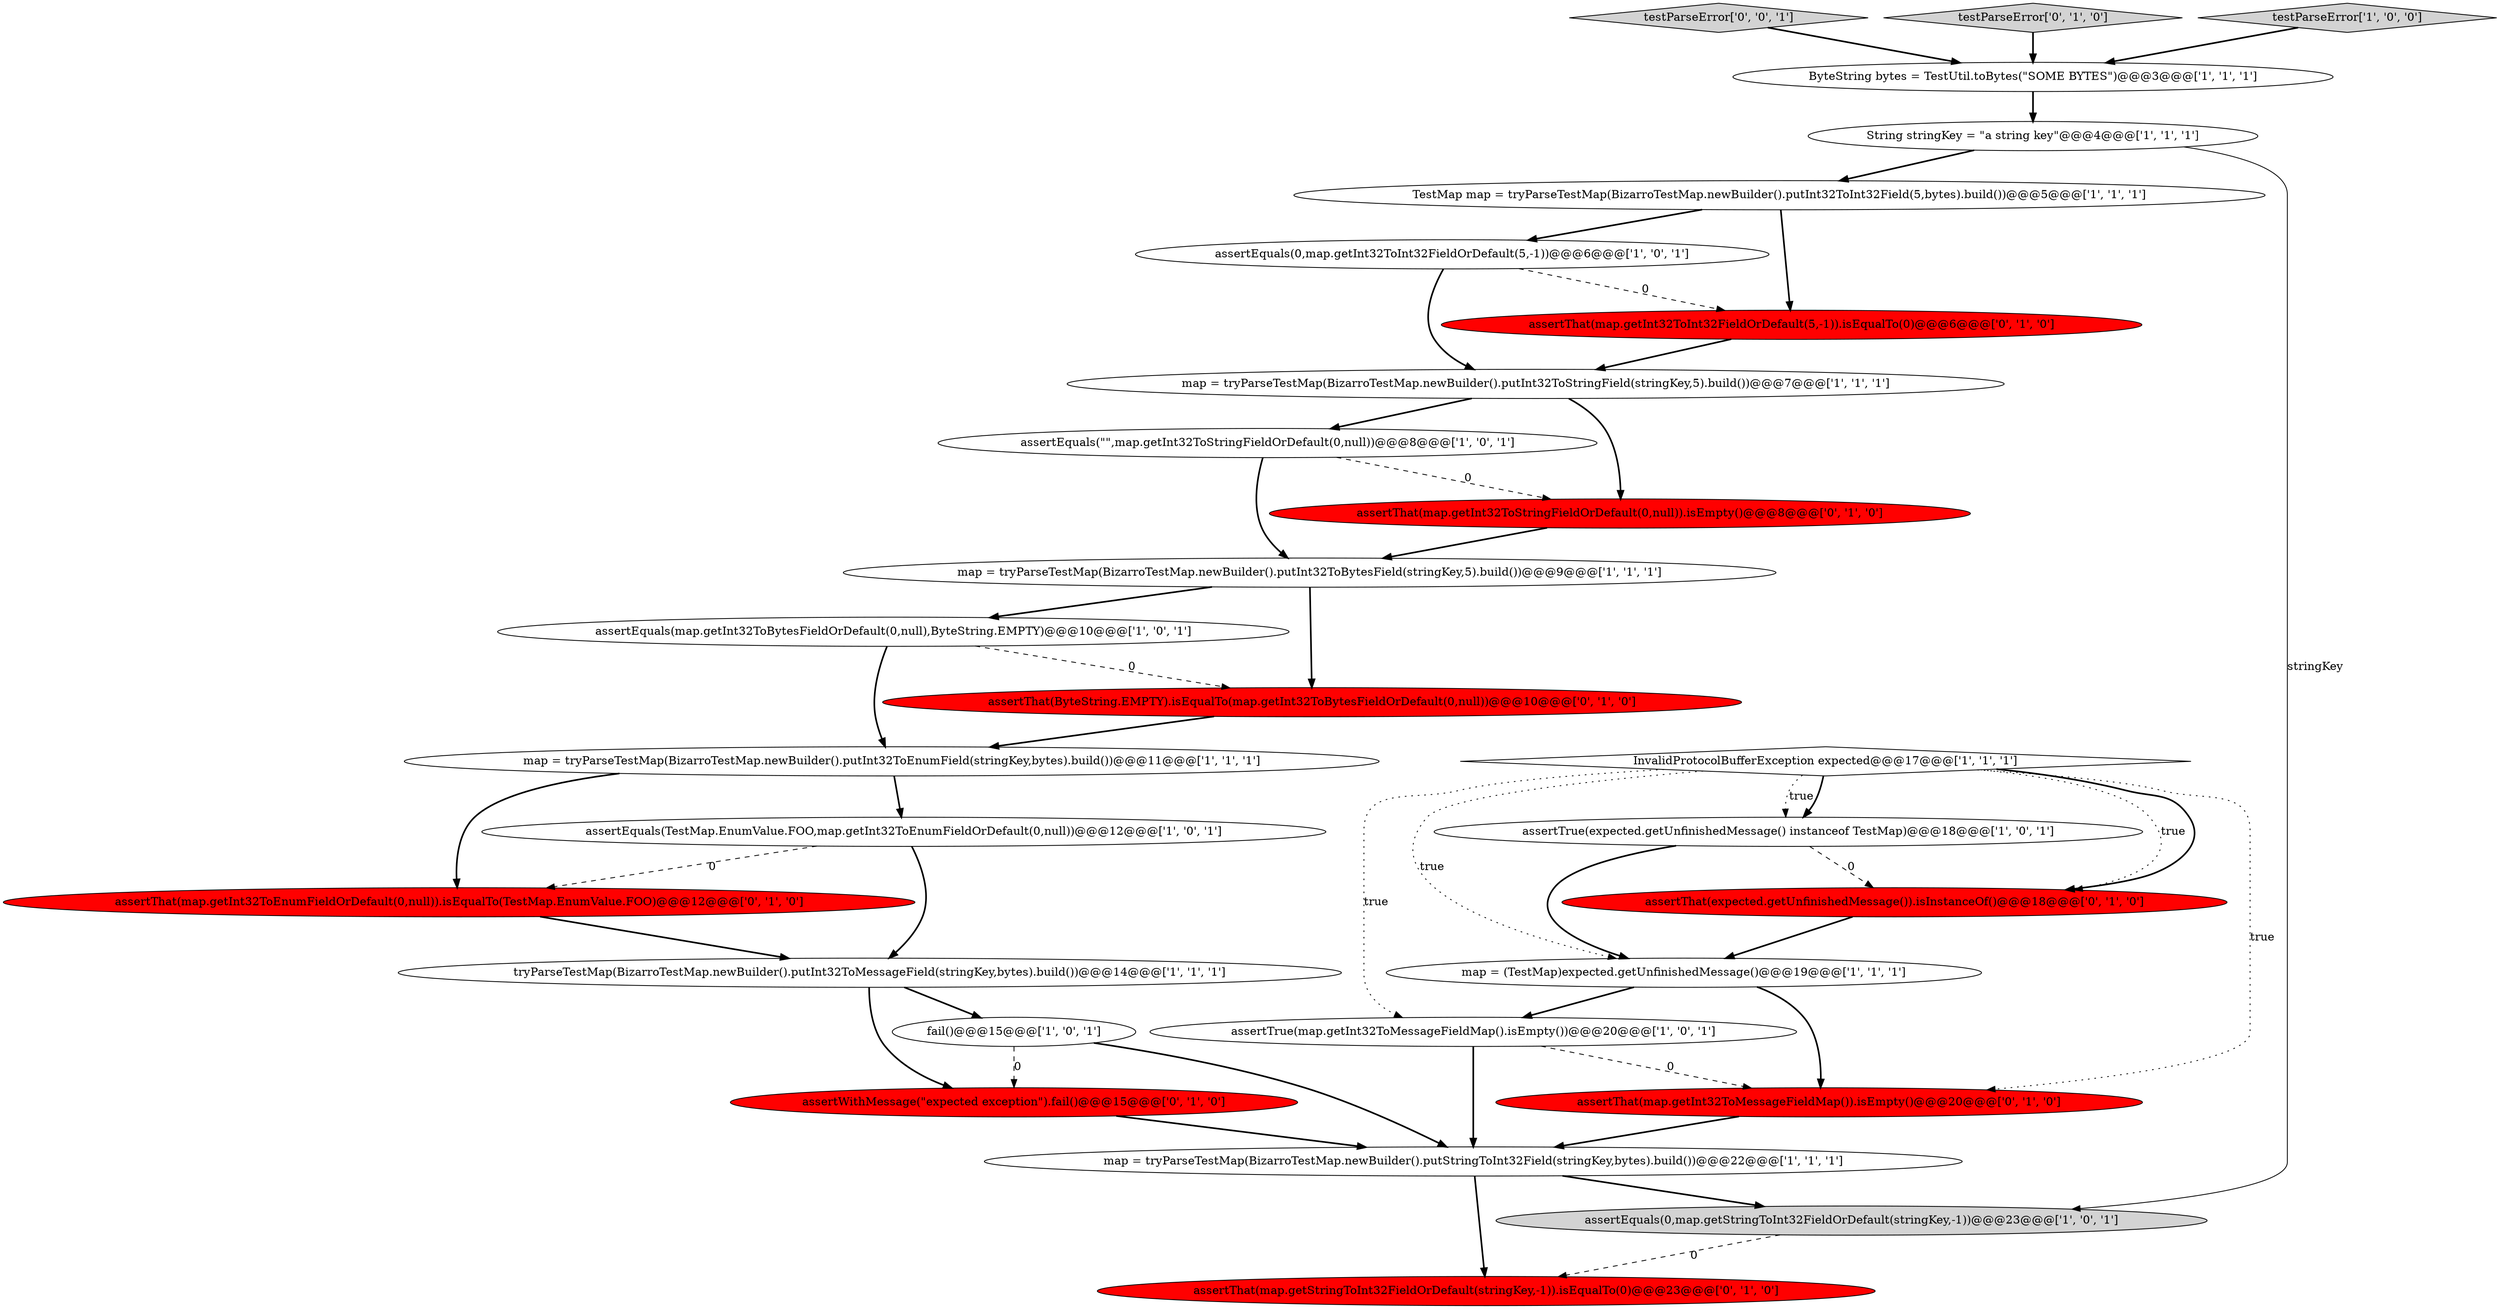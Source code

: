 digraph {
2 [style = filled, label = "assertEquals(\"\",map.getInt32ToStringFieldOrDefault(0,null))@@@8@@@['1', '0', '1']", fillcolor = white, shape = ellipse image = "AAA0AAABBB1BBB"];
22 [style = filled, label = "assertThat(expected.getUnfinishedMessage()).isInstanceOf()@@@18@@@['0', '1', '0']", fillcolor = red, shape = ellipse image = "AAA1AAABBB2BBB"];
26 [style = filled, label = "assertThat(map.getInt32ToStringFieldOrDefault(0,null)).isEmpty()@@@8@@@['0', '1', '0']", fillcolor = red, shape = ellipse image = "AAA1AAABBB2BBB"];
1 [style = filled, label = "assertEquals(0,map.getInt32ToInt32FieldOrDefault(5,-1))@@@6@@@['1', '0', '1']", fillcolor = white, shape = ellipse image = "AAA0AAABBB1BBB"];
6 [style = filled, label = "map = tryParseTestMap(BizarroTestMap.newBuilder().putInt32ToEnumField(stringKey,bytes).build())@@@11@@@['1', '1', '1']", fillcolor = white, shape = ellipse image = "AAA0AAABBB1BBB"];
14 [style = filled, label = "map = tryParseTestMap(BizarroTestMap.newBuilder().putInt32ToStringField(stringKey,5).build())@@@7@@@['1', '1', '1']", fillcolor = white, shape = ellipse image = "AAA0AAABBB1BBB"];
16 [style = filled, label = "assertTrue(expected.getUnfinishedMessage() instanceof TestMap)@@@18@@@['1', '0', '1']", fillcolor = white, shape = ellipse image = "AAA0AAABBB1BBB"];
25 [style = filled, label = "assertThat(map.getInt32ToInt32FieldOrDefault(5,-1)).isEqualTo(0)@@@6@@@['0', '1', '0']", fillcolor = red, shape = ellipse image = "AAA1AAABBB2BBB"];
8 [style = filled, label = "fail()@@@15@@@['1', '0', '1']", fillcolor = white, shape = ellipse image = "AAA0AAABBB1BBB"];
21 [style = filled, label = "assertThat(ByteString.EMPTY).isEqualTo(map.getInt32ToBytesFieldOrDefault(0,null))@@@10@@@['0', '1', '0']", fillcolor = red, shape = ellipse image = "AAA1AAABBB2BBB"];
9 [style = filled, label = "TestMap map = tryParseTestMap(BizarroTestMap.newBuilder().putInt32ToInt32Field(5,bytes).build())@@@5@@@['1', '1', '1']", fillcolor = white, shape = ellipse image = "AAA0AAABBB1BBB"];
28 [style = filled, label = "testParseError['0', '0', '1']", fillcolor = lightgray, shape = diamond image = "AAA0AAABBB3BBB"];
15 [style = filled, label = "InvalidProtocolBufferException expected@@@17@@@['1', '1', '1']", fillcolor = white, shape = diamond image = "AAA0AAABBB1BBB"];
7 [style = filled, label = "tryParseTestMap(BizarroTestMap.newBuilder().putInt32ToMessageField(stringKey,bytes).build())@@@14@@@['1', '1', '1']", fillcolor = white, shape = ellipse image = "AAA0AAABBB1BBB"];
12 [style = filled, label = "map = (TestMap)expected.getUnfinishedMessage()@@@19@@@['1', '1', '1']", fillcolor = white, shape = ellipse image = "AAA0AAABBB1BBB"];
23 [style = filled, label = "testParseError['0', '1', '0']", fillcolor = lightgray, shape = diamond image = "AAA0AAABBB2BBB"];
20 [style = filled, label = "assertThat(map.getInt32ToMessageFieldMap()).isEmpty()@@@20@@@['0', '1', '0']", fillcolor = red, shape = ellipse image = "AAA1AAABBB2BBB"];
4 [style = filled, label = "assertEquals(map.getInt32ToBytesFieldOrDefault(0,null),ByteString.EMPTY)@@@10@@@['1', '0', '1']", fillcolor = white, shape = ellipse image = "AAA0AAABBB1BBB"];
27 [style = filled, label = "assertThat(map.getInt32ToEnumFieldOrDefault(0,null)).isEqualTo(TestMap.EnumValue.FOO)@@@12@@@['0', '1', '0']", fillcolor = red, shape = ellipse image = "AAA1AAABBB2BBB"];
3 [style = filled, label = "map = tryParseTestMap(BizarroTestMap.newBuilder().putStringToInt32Field(stringKey,bytes).build())@@@22@@@['1', '1', '1']", fillcolor = white, shape = ellipse image = "AAA0AAABBB1BBB"];
10 [style = filled, label = "ByteString bytes = TestUtil.toBytes(\"SOME BYTES\")@@@3@@@['1', '1', '1']", fillcolor = white, shape = ellipse image = "AAA0AAABBB1BBB"];
0 [style = filled, label = "assertEquals(0,map.getStringToInt32FieldOrDefault(stringKey,-1))@@@23@@@['1', '0', '1']", fillcolor = lightgray, shape = ellipse image = "AAA0AAABBB1BBB"];
19 [style = filled, label = "assertThat(map.getStringToInt32FieldOrDefault(stringKey,-1)).isEqualTo(0)@@@23@@@['0', '1', '0']", fillcolor = red, shape = ellipse image = "AAA1AAABBB2BBB"];
13 [style = filled, label = "testParseError['1', '0', '0']", fillcolor = lightgray, shape = diamond image = "AAA0AAABBB1BBB"];
24 [style = filled, label = "assertWithMessage(\"expected exception\").fail()@@@15@@@['0', '1', '0']", fillcolor = red, shape = ellipse image = "AAA1AAABBB2BBB"];
18 [style = filled, label = "assertEquals(TestMap.EnumValue.FOO,map.getInt32ToEnumFieldOrDefault(0,null))@@@12@@@['1', '0', '1']", fillcolor = white, shape = ellipse image = "AAA0AAABBB1BBB"];
11 [style = filled, label = "String stringKey = \"a string key\"@@@4@@@['1', '1', '1']", fillcolor = white, shape = ellipse image = "AAA0AAABBB1BBB"];
5 [style = filled, label = "map = tryParseTestMap(BizarroTestMap.newBuilder().putInt32ToBytesField(stringKey,5).build())@@@9@@@['1', '1', '1']", fillcolor = white, shape = ellipse image = "AAA0AAABBB1BBB"];
17 [style = filled, label = "assertTrue(map.getInt32ToMessageFieldMap().isEmpty())@@@20@@@['1', '0', '1']", fillcolor = white, shape = ellipse image = "AAA0AAABBB1BBB"];
13->10 [style = bold, label=""];
16->22 [style = dashed, label="0"];
28->10 [style = bold, label=""];
21->6 [style = bold, label=""];
4->6 [style = bold, label=""];
26->5 [style = bold, label=""];
6->18 [style = bold, label=""];
0->19 [style = dashed, label="0"];
18->27 [style = dashed, label="0"];
12->17 [style = bold, label=""];
8->3 [style = bold, label=""];
12->20 [style = bold, label=""];
15->20 [style = dotted, label="true"];
15->22 [style = dotted, label="true"];
20->3 [style = bold, label=""];
25->14 [style = bold, label=""];
8->24 [style = dashed, label="0"];
15->16 [style = dotted, label="true"];
11->9 [style = bold, label=""];
7->8 [style = bold, label=""];
15->16 [style = bold, label=""];
4->21 [style = dashed, label="0"];
3->0 [style = bold, label=""];
15->22 [style = bold, label=""];
15->17 [style = dotted, label="true"];
14->26 [style = bold, label=""];
5->21 [style = bold, label=""];
6->27 [style = bold, label=""];
11->0 [style = solid, label="stringKey"];
7->24 [style = bold, label=""];
17->20 [style = dashed, label="0"];
3->19 [style = bold, label=""];
22->12 [style = bold, label=""];
9->25 [style = bold, label=""];
5->4 [style = bold, label=""];
27->7 [style = bold, label=""];
17->3 [style = bold, label=""];
23->10 [style = bold, label=""];
15->12 [style = dotted, label="true"];
1->14 [style = bold, label=""];
14->2 [style = bold, label=""];
2->26 [style = dashed, label="0"];
9->1 [style = bold, label=""];
18->7 [style = bold, label=""];
1->25 [style = dashed, label="0"];
16->12 [style = bold, label=""];
24->3 [style = bold, label=""];
2->5 [style = bold, label=""];
10->11 [style = bold, label=""];
}
